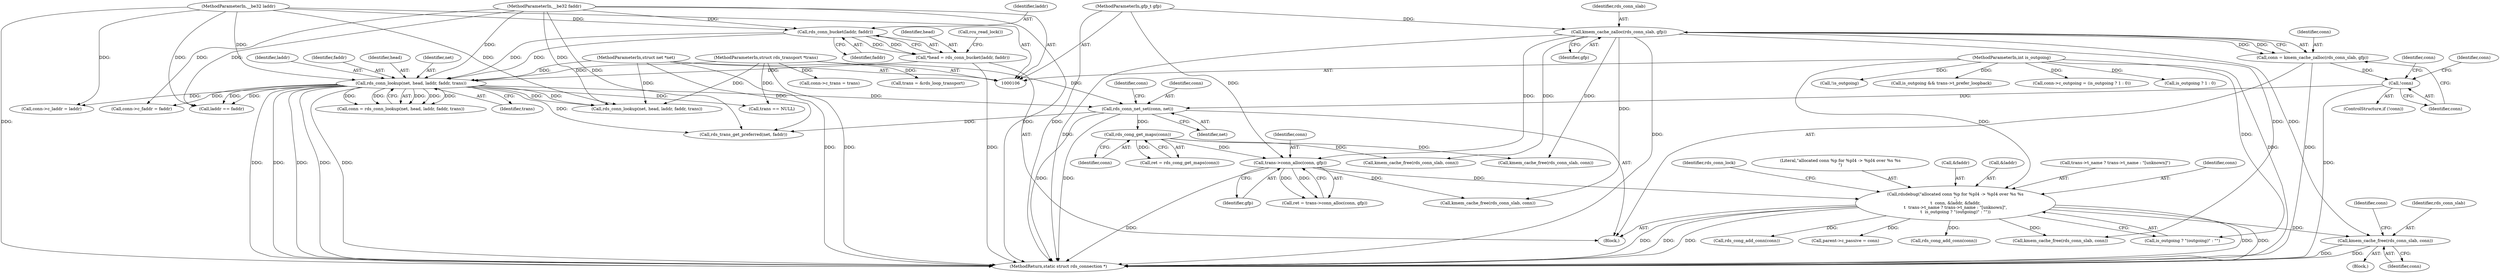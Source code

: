 digraph "0_linux_8c7188b23474cca017b3ef354c4a58456f68303a@pointer" {
"1000397" [label="(Call,kmem_cache_free(rds_conn_slab, conn))"];
"1000172" [label="(Call,kmem_cache_zalloc(rds_conn_slab, gfp))"];
"1000111" [label="(MethodParameterIn,gfp_t gfp)"];
"1000362" [label="(Call,rdsdebug(\"allocated conn %p for %pI4 -> %pI4 over %s %s\n\",\n\t  conn, &laddr, &faddr,\n\t  trans->t_name ? trans->t_name : \"[unknown]\",\n\t  is_outgoing ? \"(outgoing)\" : \"\"))"];
"1000290" [label="(Call,trans->conn_alloc(conn, gfp))"];
"1000230" [label="(Call,rds_cong_get_maps(conn))"];
"1000210" [label="(Call,rds_conn_net_set(conn, net))"];
"1000176" [label="(Call,!conn)"];
"1000170" [label="(Call,conn = kmem_cache_zalloc(rds_conn_slab, gfp))"];
"1000131" [label="(Call,rds_conn_lookup(net, head, laddr, faddr, trans))"];
"1000107" [label="(MethodParameterIn,struct net *net)"];
"1000120" [label="(Call,*head = rds_conn_bucket(laddr, faddr))"];
"1000122" [label="(Call,rds_conn_bucket(laddr, faddr))"];
"1000108" [label="(MethodParameterIn,__be32 laddr)"];
"1000109" [label="(MethodParameterIn,__be32 faddr)"];
"1000110" [label="(MethodParameterIn,struct rds_transport *trans)"];
"1000112" [label="(MethodParameterIn,int is_outgoing)"];
"1000434" [label="(Call,kmem_cache_free(rds_conn_slab, conn))"];
"1000172" [label="(Call,kmem_cache_zalloc(rds_conn_slab, gfp))"];
"1000392" [label="(Block,)"];
"1000174" [label="(Identifier,gfp)"];
"1000113" [label="(Block,)"];
"1000397" [label="(Call,kmem_cache_free(rds_conn_slab, conn))"];
"1000377" [label="(Call,is_outgoing ? \"(outgoing)\" : \"\")"];
"1000265" [label="(Call,trans = &rds_loop_transport)"];
"1000412" [label="(Call,rds_cong_add_conn(conn))"];
"1000212" [label="(Identifier,net)"];
"1000369" [label="(Call,trans->t_name ? trans->t_name : \"[unknown]\")"];
"1000291" [label="(Identifier,conn)"];
"1000401" [label="(Identifier,conn)"];
"1000175" [label="(ControlStructure,if (!conn))"];
"1000190" [label="(Call,conn->c_laddr = laddr)"];
"1000398" [label="(Identifier,rds_conn_slab)"];
"1000211" [label="(Identifier,conn)"];
"1000290" [label="(Call,trans->conn_alloc(conn, gfp))"];
"1000364" [label="(Identifier,conn)"];
"1000108" [label="(MethodParameterIn,__be32 laddr)"];
"1000122" [label="(Call,rds_conn_bucket(laddr, faddr))"];
"1000319" [label="(Call,is_outgoing ? 1 : 0)"];
"1000123" [label="(Identifier,laddr)"];
"1000407" [label="(Call,parent->c_passive = conn)"];
"1000448" [label="(Call,rds_cong_add_conn(conn))"];
"1000177" [label="(Identifier,conn)"];
"1000383" [label="(Identifier,rds_conn_lock)"];
"1000235" [label="(Call,kmem_cache_free(rds_conn_slab, conn))"];
"1000188" [label="(Identifier,conn)"];
"1000216" [label="(Identifier,conn)"];
"1000171" [label="(Identifier,conn)"];
"1000363" [label="(Literal,\"allocated conn %p for %pI4 -> %pI4 over %s %s\n\")"];
"1000195" [label="(Call,conn->c_faddr = faddr)"];
"1000155" [label="(Call,!is_outgoing)"];
"1000231" [label="(Identifier,conn)"];
"1000111" [label="(MethodParameterIn,gfp_t gfp)"];
"1000112" [label="(MethodParameterIn,int is_outgoing)"];
"1000134" [label="(Identifier,laddr)"];
"1000110" [label="(MethodParameterIn,struct rds_transport *trans)"];
"1000421" [label="(Call,rds_conn_lookup(net, head, laddr, faddr, trans))"];
"1000135" [label="(Identifier,faddr)"];
"1000283" [label="(Call,conn->c_trans = trans)"];
"1000259" [label="(Call,is_outgoing && trans->t_prefer_loopback)"];
"1000459" [label="(MethodReturn,static struct rds_connection *)"];
"1000230" [label="(Call,rds_cong_get_maps(conn))"];
"1000107" [label="(MethodParameterIn,struct net *net)"];
"1000362" [label="(Call,rdsdebug(\"allocated conn %p for %pI4 -> %pI4 over %s %s\n\",\n\t  conn, &laddr, &faddr,\n\t  trans->t_name ? trans->t_name : \"[unknown]\",\n\t  is_outgoing ? \"(outgoing)\" : \"\"))"];
"1000399" [label="(Identifier,conn)"];
"1000121" [label="(Identifier,head)"];
"1000133" [label="(Identifier,head)"];
"1000245" [label="(Call,rds_trans_get_preferred(net, faddr))"];
"1000152" [label="(Call,laddr == faddr)"];
"1000288" [label="(Call,ret = trans->conn_alloc(conn, gfp))"];
"1000120" [label="(Call,*head = rds_conn_bucket(laddr, faddr))"];
"1000173" [label="(Identifier,rds_conn_slab)"];
"1000170" [label="(Call,conn = kmem_cache_zalloc(rds_conn_slab, gfp))"];
"1000124" [label="(Identifier,faddr)"];
"1000136" [label="(Identifier,trans)"];
"1000176" [label="(Call,!conn)"];
"1000129" [label="(Call,conn = rds_conn_lookup(net, head, laddr, faddr, trans))"];
"1000180" [label="(Identifier,conn)"];
"1000367" [label="(Call,&faddr)"];
"1000109" [label="(MethodParameterIn,__be32 faddr)"];
"1000270" [label="(Call,trans == NULL)"];
"1000292" [label="(Identifier,gfp)"];
"1000131" [label="(Call,rds_conn_lookup(net, head, laddr, faddr, trans))"];
"1000365" [label="(Call,&laddr)"];
"1000274" [label="(Call,kmem_cache_free(rds_conn_slab, conn))"];
"1000296" [label="(Call,kmem_cache_free(rds_conn_slab, conn))"];
"1000132" [label="(Identifier,net)"];
"1000128" [label="(Call,rcu_read_lock())"];
"1000228" [label="(Call,ret = rds_cong_get_maps(conn))"];
"1000315" [label="(Call,conn->c_outgoing = (is_outgoing ? 1 : 0))"];
"1000210" [label="(Call,rds_conn_net_set(conn, net))"];
"1000397" -> "1000392"  [label="AST: "];
"1000397" -> "1000399"  [label="CFG: "];
"1000398" -> "1000397"  [label="AST: "];
"1000399" -> "1000397"  [label="AST: "];
"1000401" -> "1000397"  [label="CFG: "];
"1000397" -> "1000459"  [label="DDG: "];
"1000397" -> "1000459"  [label="DDG: "];
"1000172" -> "1000397"  [label="DDG: "];
"1000362" -> "1000397"  [label="DDG: "];
"1000172" -> "1000170"  [label="AST: "];
"1000172" -> "1000174"  [label="CFG: "];
"1000173" -> "1000172"  [label="AST: "];
"1000174" -> "1000172"  [label="AST: "];
"1000170" -> "1000172"  [label="CFG: "];
"1000172" -> "1000459"  [label="DDG: "];
"1000172" -> "1000459"  [label="DDG: "];
"1000172" -> "1000170"  [label="DDG: "];
"1000172" -> "1000170"  [label="DDG: "];
"1000111" -> "1000172"  [label="DDG: "];
"1000172" -> "1000235"  [label="DDG: "];
"1000172" -> "1000274"  [label="DDG: "];
"1000172" -> "1000290"  [label="DDG: "];
"1000172" -> "1000296"  [label="DDG: "];
"1000172" -> "1000434"  [label="DDG: "];
"1000111" -> "1000106"  [label="AST: "];
"1000111" -> "1000459"  [label="DDG: "];
"1000111" -> "1000290"  [label="DDG: "];
"1000362" -> "1000113"  [label="AST: "];
"1000362" -> "1000377"  [label="CFG: "];
"1000363" -> "1000362"  [label="AST: "];
"1000364" -> "1000362"  [label="AST: "];
"1000365" -> "1000362"  [label="AST: "];
"1000367" -> "1000362"  [label="AST: "];
"1000369" -> "1000362"  [label="AST: "];
"1000377" -> "1000362"  [label="AST: "];
"1000383" -> "1000362"  [label="CFG: "];
"1000362" -> "1000459"  [label="DDG: "];
"1000362" -> "1000459"  [label="DDG: "];
"1000362" -> "1000459"  [label="DDG: "];
"1000362" -> "1000459"  [label="DDG: "];
"1000362" -> "1000459"  [label="DDG: "];
"1000290" -> "1000362"  [label="DDG: "];
"1000112" -> "1000362"  [label="DDG: "];
"1000362" -> "1000407"  [label="DDG: "];
"1000362" -> "1000412"  [label="DDG: "];
"1000362" -> "1000434"  [label="DDG: "];
"1000362" -> "1000448"  [label="DDG: "];
"1000290" -> "1000288"  [label="AST: "];
"1000290" -> "1000292"  [label="CFG: "];
"1000291" -> "1000290"  [label="AST: "];
"1000292" -> "1000290"  [label="AST: "];
"1000288" -> "1000290"  [label="CFG: "];
"1000290" -> "1000459"  [label="DDG: "];
"1000290" -> "1000288"  [label="DDG: "];
"1000290" -> "1000288"  [label="DDG: "];
"1000230" -> "1000290"  [label="DDG: "];
"1000290" -> "1000296"  [label="DDG: "];
"1000230" -> "1000228"  [label="AST: "];
"1000230" -> "1000231"  [label="CFG: "];
"1000231" -> "1000230"  [label="AST: "];
"1000228" -> "1000230"  [label="CFG: "];
"1000230" -> "1000228"  [label="DDG: "];
"1000210" -> "1000230"  [label="DDG: "];
"1000230" -> "1000235"  [label="DDG: "];
"1000230" -> "1000274"  [label="DDG: "];
"1000210" -> "1000113"  [label="AST: "];
"1000210" -> "1000212"  [label="CFG: "];
"1000211" -> "1000210"  [label="AST: "];
"1000212" -> "1000210"  [label="AST: "];
"1000216" -> "1000210"  [label="CFG: "];
"1000210" -> "1000459"  [label="DDG: "];
"1000210" -> "1000459"  [label="DDG: "];
"1000176" -> "1000210"  [label="DDG: "];
"1000131" -> "1000210"  [label="DDG: "];
"1000107" -> "1000210"  [label="DDG: "];
"1000210" -> "1000245"  [label="DDG: "];
"1000176" -> "1000175"  [label="AST: "];
"1000176" -> "1000177"  [label="CFG: "];
"1000177" -> "1000176"  [label="AST: "];
"1000180" -> "1000176"  [label="CFG: "];
"1000188" -> "1000176"  [label="CFG: "];
"1000176" -> "1000459"  [label="DDG: "];
"1000170" -> "1000176"  [label="DDG: "];
"1000170" -> "1000113"  [label="AST: "];
"1000171" -> "1000170"  [label="AST: "];
"1000177" -> "1000170"  [label="CFG: "];
"1000170" -> "1000459"  [label="DDG: "];
"1000131" -> "1000129"  [label="AST: "];
"1000131" -> "1000136"  [label="CFG: "];
"1000132" -> "1000131"  [label="AST: "];
"1000133" -> "1000131"  [label="AST: "];
"1000134" -> "1000131"  [label="AST: "];
"1000135" -> "1000131"  [label="AST: "];
"1000136" -> "1000131"  [label="AST: "];
"1000129" -> "1000131"  [label="CFG: "];
"1000131" -> "1000459"  [label="DDG: "];
"1000131" -> "1000459"  [label="DDG: "];
"1000131" -> "1000459"  [label="DDG: "];
"1000131" -> "1000459"  [label="DDG: "];
"1000131" -> "1000459"  [label="DDG: "];
"1000131" -> "1000129"  [label="DDG: "];
"1000131" -> "1000129"  [label="DDG: "];
"1000131" -> "1000129"  [label="DDG: "];
"1000131" -> "1000129"  [label="DDG: "];
"1000131" -> "1000129"  [label="DDG: "];
"1000107" -> "1000131"  [label="DDG: "];
"1000120" -> "1000131"  [label="DDG: "];
"1000122" -> "1000131"  [label="DDG: "];
"1000122" -> "1000131"  [label="DDG: "];
"1000108" -> "1000131"  [label="DDG: "];
"1000109" -> "1000131"  [label="DDG: "];
"1000110" -> "1000131"  [label="DDG: "];
"1000131" -> "1000152"  [label="DDG: "];
"1000131" -> "1000152"  [label="DDG: "];
"1000131" -> "1000190"  [label="DDG: "];
"1000131" -> "1000195"  [label="DDG: "];
"1000131" -> "1000245"  [label="DDG: "];
"1000131" -> "1000270"  [label="DDG: "];
"1000131" -> "1000421"  [label="DDG: "];
"1000131" -> "1000421"  [label="DDG: "];
"1000107" -> "1000106"  [label="AST: "];
"1000107" -> "1000459"  [label="DDG: "];
"1000107" -> "1000245"  [label="DDG: "];
"1000107" -> "1000421"  [label="DDG: "];
"1000120" -> "1000113"  [label="AST: "];
"1000120" -> "1000122"  [label="CFG: "];
"1000121" -> "1000120"  [label="AST: "];
"1000122" -> "1000120"  [label="AST: "];
"1000128" -> "1000120"  [label="CFG: "];
"1000120" -> "1000459"  [label="DDG: "];
"1000122" -> "1000120"  [label="DDG: "];
"1000122" -> "1000120"  [label="DDG: "];
"1000122" -> "1000124"  [label="CFG: "];
"1000123" -> "1000122"  [label="AST: "];
"1000124" -> "1000122"  [label="AST: "];
"1000108" -> "1000122"  [label="DDG: "];
"1000109" -> "1000122"  [label="DDG: "];
"1000108" -> "1000106"  [label="AST: "];
"1000108" -> "1000459"  [label="DDG: "];
"1000108" -> "1000152"  [label="DDG: "];
"1000108" -> "1000190"  [label="DDG: "];
"1000108" -> "1000421"  [label="DDG: "];
"1000109" -> "1000106"  [label="AST: "];
"1000109" -> "1000459"  [label="DDG: "];
"1000109" -> "1000152"  [label="DDG: "];
"1000109" -> "1000195"  [label="DDG: "];
"1000109" -> "1000245"  [label="DDG: "];
"1000109" -> "1000421"  [label="DDG: "];
"1000110" -> "1000106"  [label="AST: "];
"1000110" -> "1000459"  [label="DDG: "];
"1000110" -> "1000265"  [label="DDG: "];
"1000110" -> "1000270"  [label="DDG: "];
"1000110" -> "1000283"  [label="DDG: "];
"1000110" -> "1000421"  [label="DDG: "];
"1000112" -> "1000106"  [label="AST: "];
"1000112" -> "1000459"  [label="DDG: "];
"1000112" -> "1000155"  [label="DDG: "];
"1000112" -> "1000259"  [label="DDG: "];
"1000112" -> "1000315"  [label="DDG: "];
"1000112" -> "1000319"  [label="DDG: "];
"1000112" -> "1000377"  [label="DDG: "];
}
